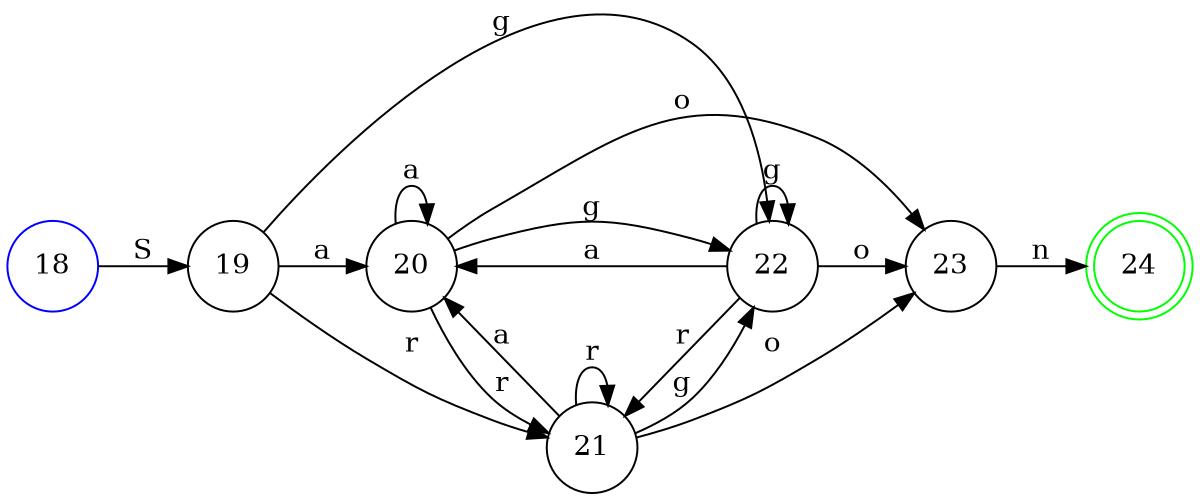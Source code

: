 digraph finite_state_machine {
graph [ dpi = 400 ];
rankdir=LR;
size="8,5"
node [shape = circle];
18 [label="18" color="black" shape="circle"]
18 -> 19 [label="S"]
18 [color="blue"]
19 [label="19" color="black" shape="circle"]
19 -> 20 [label="a"]
19 -> 21 [label="r"]
19 -> 22 [label="g"]
20 [label="20" color="black" shape="circle"]
20 -> 20 [label="a"]
20 -> 21 [label="r"]
20 -> 22 [label="g"]
20 -> 23 [label="o"]
21 [label="21" color="black" shape="circle"]
21 -> 20 [label="a"]
21 -> 21 [label="r"]
21 -> 22 [label="g"]
21 -> 23 [label="o"]
22 [label="22" color="black" shape="circle"]
22 -> 20 [label="a"]
22 -> 21 [label="r"]
22 -> 22 [label="g"]
22 -> 23 [label="o"]
23 [label="23" color="black" shape="circle"]
23 -> 24 [label="n"]
24 [label="24" color="green" shape="doublecircle"]
}